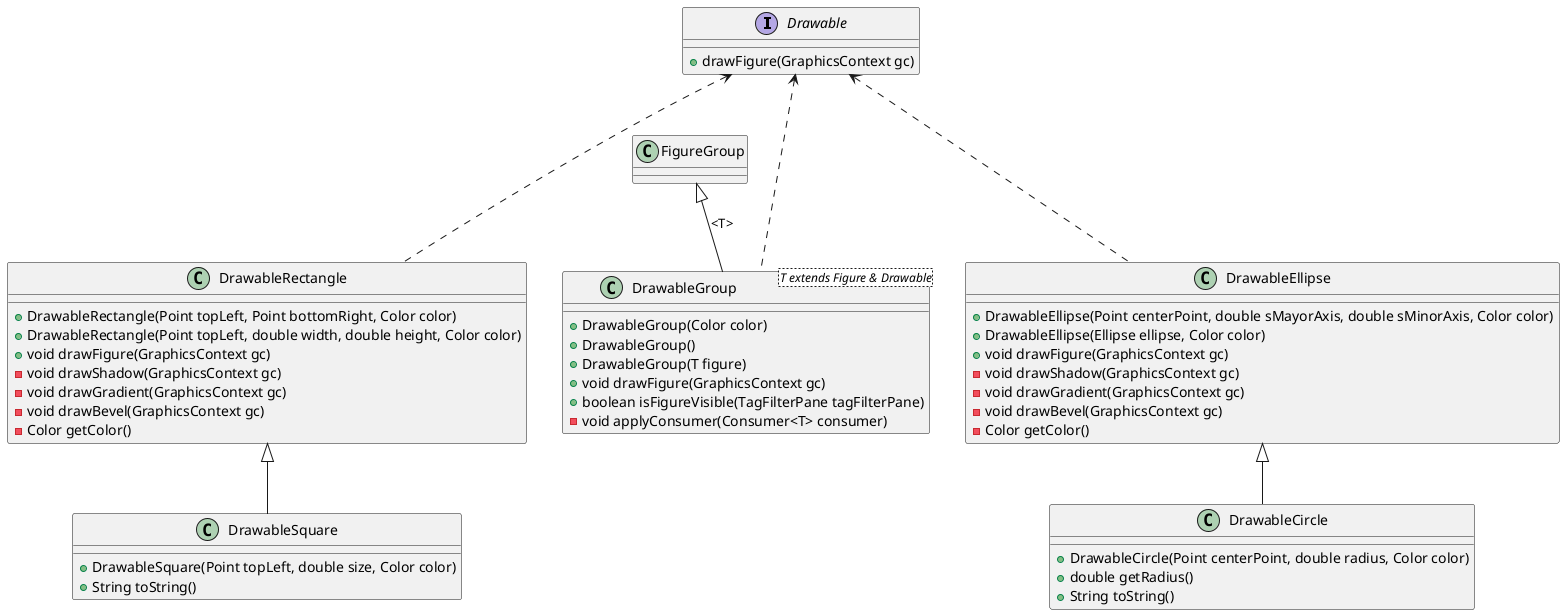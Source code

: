 @startuml
interface Drawable{
    +drawFigure(GraphicsContext gc)
}


class DrawableGroup<T extends Figure & Drawable> {
    +DrawableGroup(Color color)
    +DrawableGroup()
    +DrawableGroup(T figure)
    +void drawFigure(GraphicsContext gc)
    +boolean isFigureVisible(TagFilterPane tagFilterPane)
    -void applyConsumer(Consumer<T> consumer)
 }

class DrawableRectangle {
    +DrawableRectangle(Point topLeft, Point bottomRight, Color color)
    +DrawableRectangle(Point topLeft, double width, double height, Color color)
    +void drawFigure(GraphicsContext gc)
    -void drawShadow(GraphicsContext gc)
    -void drawGradient(GraphicsContext gc) 
    -void drawBevel(GraphicsContext gc)
    -Color getColor()
    
}

class DrawableEllipse {
    +DrawableEllipse(Point centerPoint, double sMayorAxis, double sMinorAxis, Color color)
    +DrawableEllipse(Ellipse ellipse, Color color)
    +void drawFigure(GraphicsContext gc)   
    -void drawShadow(GraphicsContext gc) 
    -void drawGradient(GraphicsContext gc) 
    -void drawBevel(GraphicsContext gc)
    -Color getColor()
   
}

class DrawableCircle {
    +DrawableCircle(Point centerPoint, double radius, Color color)
    +double getRadius()
    +String toString()
}

class DrawableSquare {
    +DrawableSquare(Point topLeft, double size, Color color)
    +String toString()
}


Drawable <-.. DrawableRectangle
Drawable <-.. DrawableEllipse
Drawable <-.. DrawableGroup
FigureGroup <|-- DrawableGroup : <T>
DrawableEllipse <|-- DrawableCircle
DrawableRectangle <|-- DrawableSquare
@enduml

